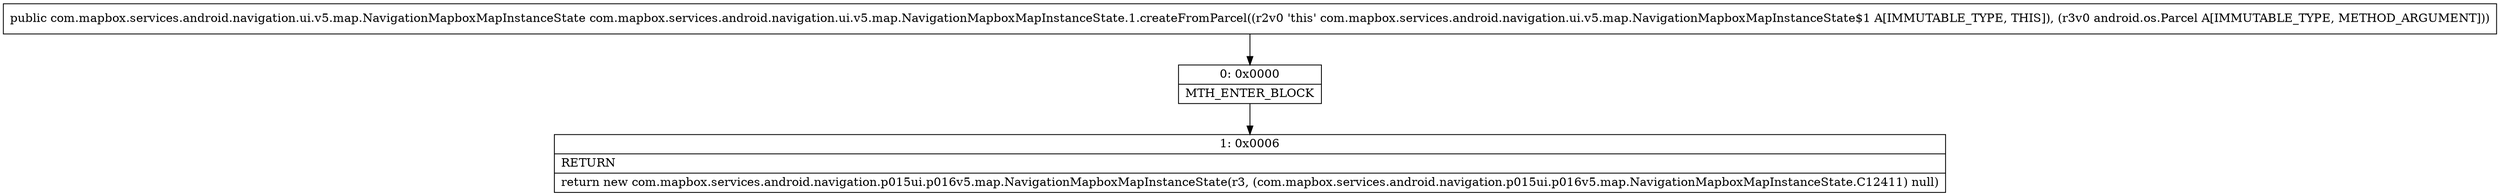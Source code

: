digraph "CFG forcom.mapbox.services.android.navigation.ui.v5.map.NavigationMapboxMapInstanceState.1.createFromParcel(Landroid\/os\/Parcel;)Lcom\/mapbox\/services\/android\/navigation\/ui\/v5\/map\/NavigationMapboxMapInstanceState;" {
Node_0 [shape=record,label="{0\:\ 0x0000|MTH_ENTER_BLOCK\l}"];
Node_1 [shape=record,label="{1\:\ 0x0006|RETURN\l|return new com.mapbox.services.android.navigation.p015ui.p016v5.map.NavigationMapboxMapInstanceState(r3, (com.mapbox.services.android.navigation.p015ui.p016v5.map.NavigationMapboxMapInstanceState.C12411) null)\l}"];
MethodNode[shape=record,label="{public com.mapbox.services.android.navigation.ui.v5.map.NavigationMapboxMapInstanceState com.mapbox.services.android.navigation.ui.v5.map.NavigationMapboxMapInstanceState.1.createFromParcel((r2v0 'this' com.mapbox.services.android.navigation.ui.v5.map.NavigationMapboxMapInstanceState$1 A[IMMUTABLE_TYPE, THIS]), (r3v0 android.os.Parcel A[IMMUTABLE_TYPE, METHOD_ARGUMENT])) }"];
MethodNode -> Node_0;
Node_0 -> Node_1;
}

